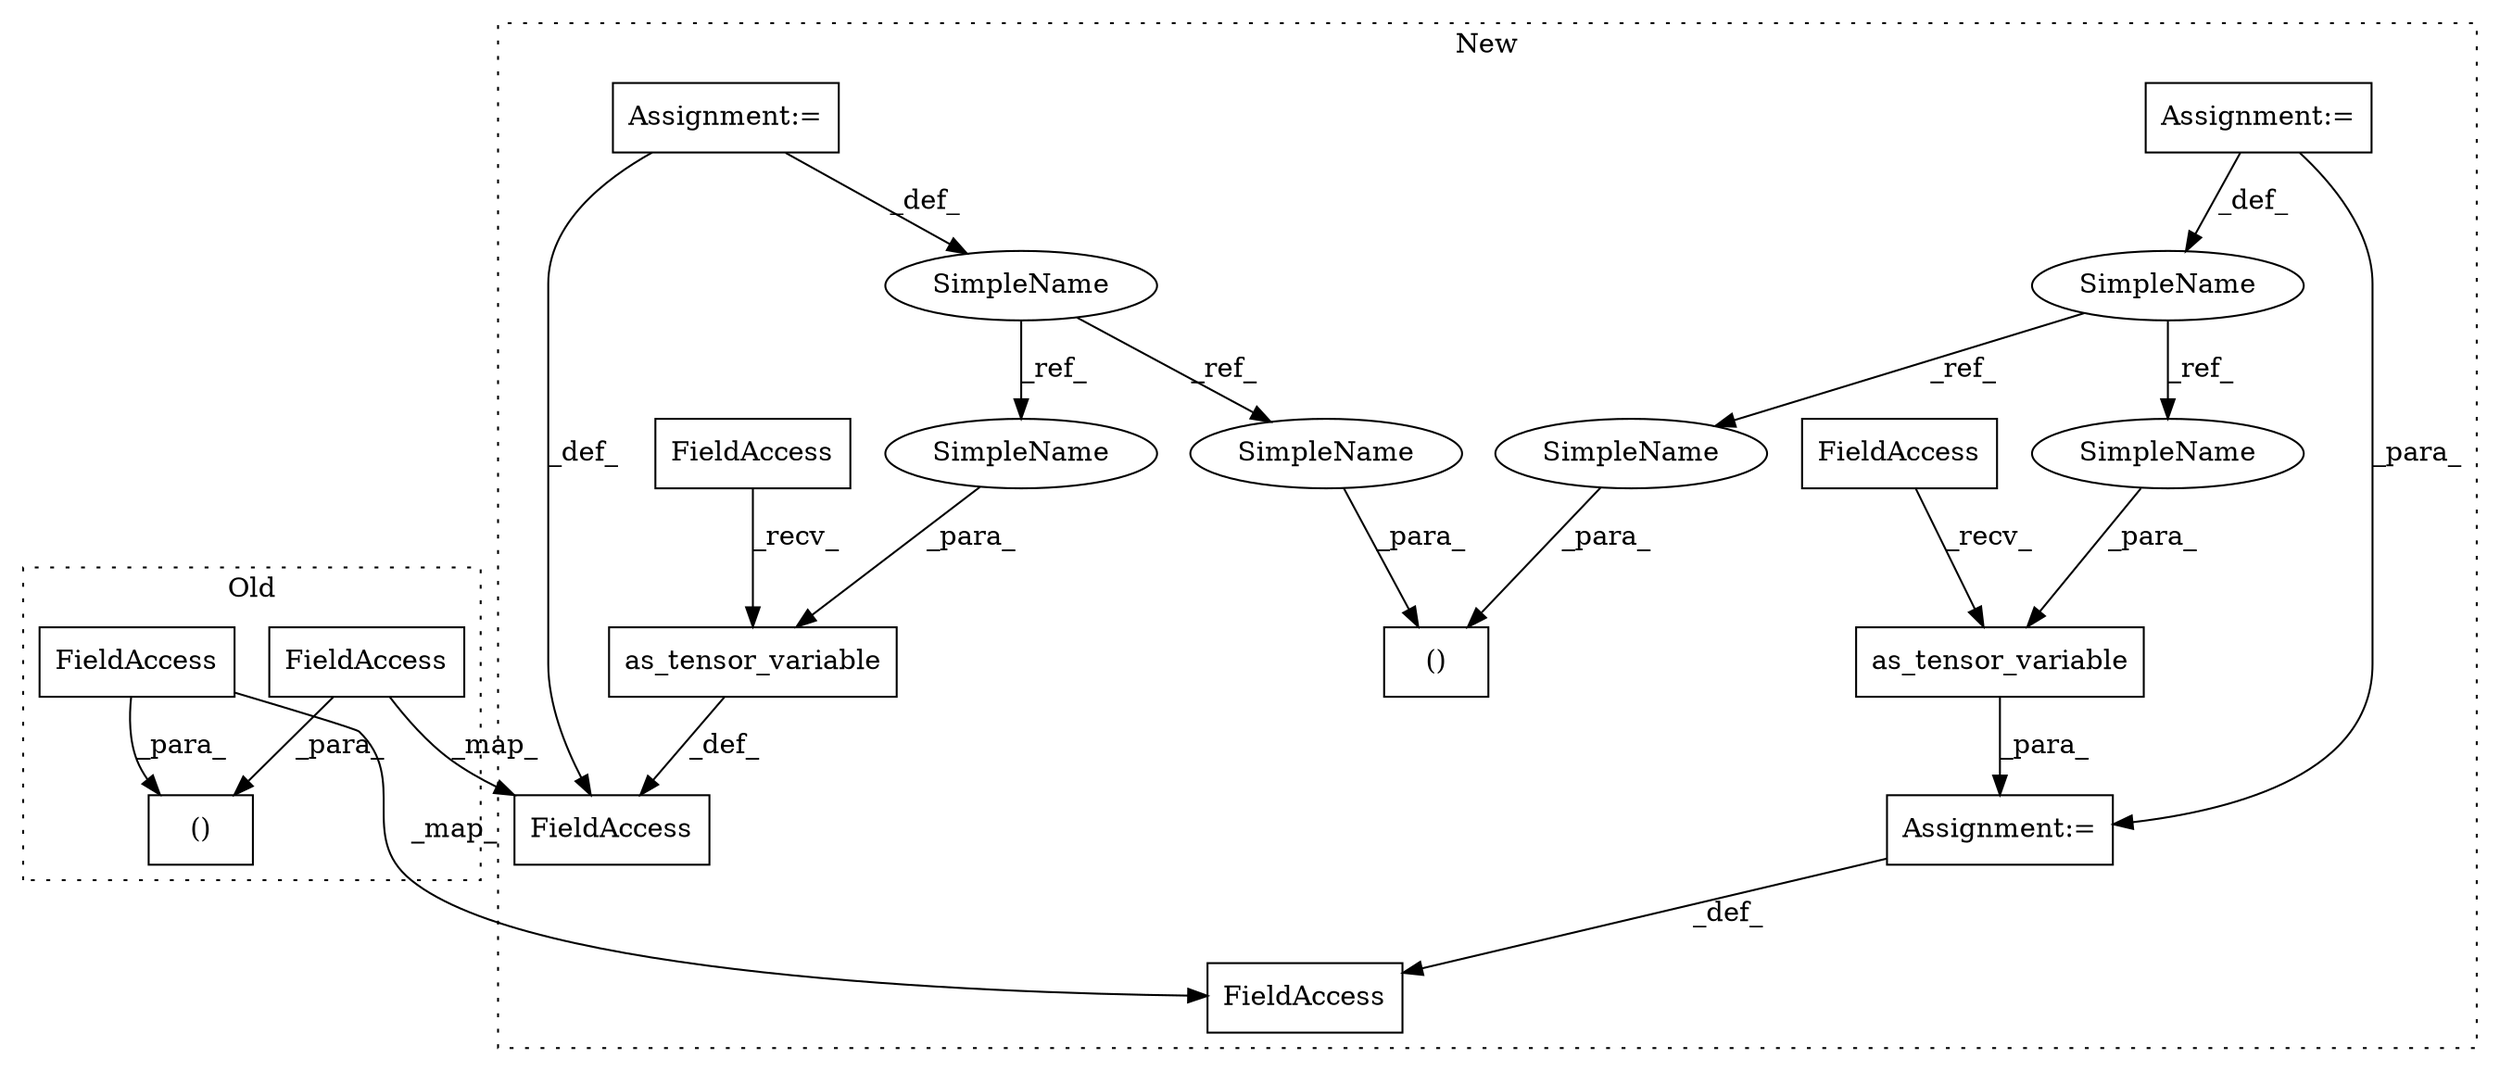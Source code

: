 digraph G {
subgraph cluster0 {
1 [label="()" a="106" s="1788" l="29" shape="box"];
13 [label="FieldAccess" a="22" s="1788" l="8" shape="box"];
15 [label="FieldAccess" a="22" s="1809" l="8" shape="box"];
label = "Old";
style="dotted";
}
subgraph cluster1 {
2 [label="as_tensor_variable" a="32" s="1687,1709" l="19,1" shape="box"];
3 [label="FieldAccess" a="22" s="1673" l="13" shape="box"];
4 [label="Assignment:=" a="7" s="1672" l="1" shape="box"];
5 [label="SimpleName" a="42" s="1422" l="3" shape="ellipse"];
6 [label="()" a="106" s="1614" l="19" shape="box"];
7 [label="Assignment:=" a="7" s="1435" l="3" shape="box"];
8 [label="Assignment:=" a="7" s="1422" l="3" shape="box"];
9 [label="as_tensor_variable" a="32" s="1739,1761" l="19,1" shape="box"];
10 [label="FieldAccess" a="22" s="1725" l="13" shape="box"];
11 [label="SimpleName" a="42" s="1435" l="3" shape="ellipse"];
12 [label="FieldAccess" a="22" s="1664" l="8" shape="box"];
14 [label="FieldAccess" a="22" s="1716" l="8" shape="box"];
16 [label="SimpleName" a="42" s="1614" l="3" shape="ellipse"];
17 [label="SimpleName" a="42" s="1706" l="3" shape="ellipse"];
18 [label="SimpleName" a="42" s="1758" l="3" shape="ellipse"];
19 [label="SimpleName" a="42" s="1630" l="3" shape="ellipse"];
label = "New";
style="dotted";
}
2 -> 4 [label="_para_"];
3 -> 2 [label="_recv_"];
4 -> 12 [label="_def_"];
5 -> 17 [label="_ref_"];
5 -> 16 [label="_ref_"];
7 -> 14 [label="_def_"];
7 -> 11 [label="_def_"];
8 -> 4 [label="_para_"];
8 -> 5 [label="_def_"];
9 -> 14 [label="_def_"];
10 -> 9 [label="_recv_"];
11 -> 18 [label="_ref_"];
11 -> 19 [label="_ref_"];
13 -> 1 [label="_para_"];
13 -> 12 [label="_map_"];
15 -> 1 [label="_para_"];
15 -> 14 [label="_map_"];
16 -> 6 [label="_para_"];
17 -> 2 [label="_para_"];
18 -> 9 [label="_para_"];
19 -> 6 [label="_para_"];
}